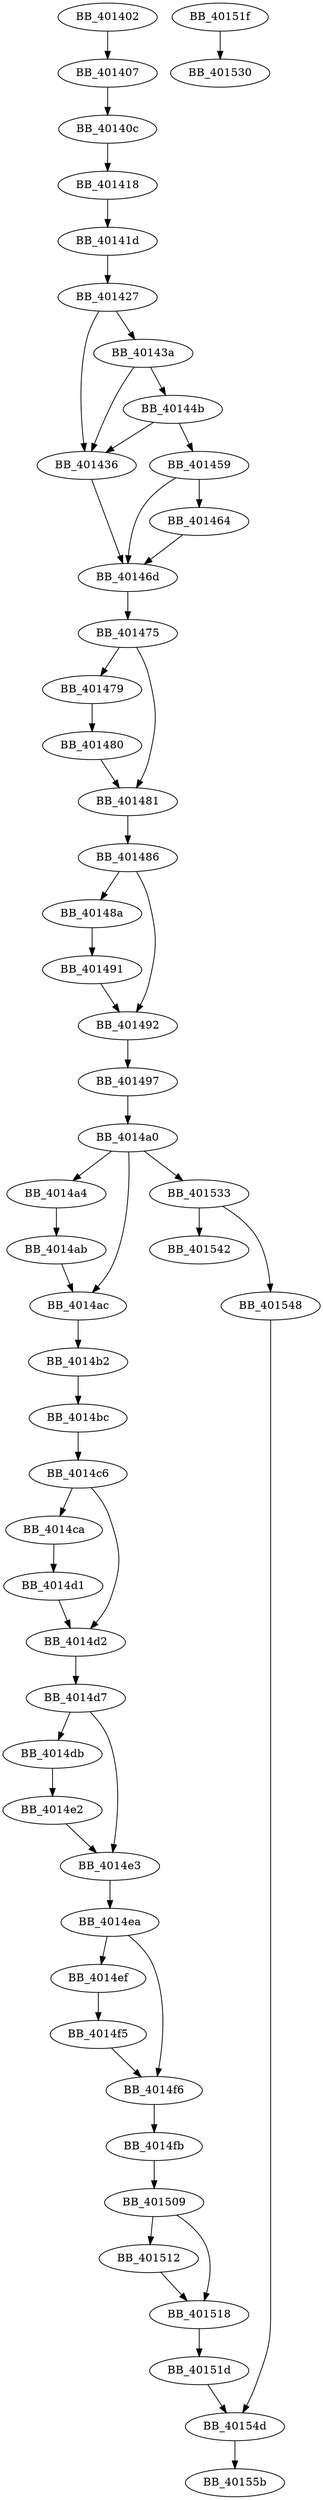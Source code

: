 DiGraph start{
BB_401402->BB_401407
BB_401407->BB_40140c
BB_40140c->BB_401418
BB_401418->BB_40141d
BB_40141d->BB_401427
BB_401427->BB_401436
BB_401427->BB_40143a
BB_401436->BB_40146d
BB_40143a->BB_401436
BB_40143a->BB_40144b
BB_40144b->BB_401436
BB_40144b->BB_401459
BB_401459->BB_401464
BB_401459->BB_40146d
BB_401464->BB_40146d
BB_40146d->BB_401475
BB_401475->BB_401479
BB_401475->BB_401481
BB_401479->BB_401480
BB_401480->BB_401481
BB_401481->BB_401486
BB_401486->BB_40148a
BB_401486->BB_401492
BB_40148a->BB_401491
BB_401491->BB_401492
BB_401492->BB_401497
BB_401497->BB_4014a0
BB_4014a0->BB_4014a4
BB_4014a0->BB_4014ac
BB_4014a0->BB_401533
BB_4014a4->BB_4014ab
BB_4014ab->BB_4014ac
BB_4014ac->BB_4014b2
BB_4014b2->BB_4014bc
BB_4014bc->BB_4014c6
BB_4014c6->BB_4014ca
BB_4014c6->BB_4014d2
BB_4014ca->BB_4014d1
BB_4014d1->BB_4014d2
BB_4014d2->BB_4014d7
BB_4014d7->BB_4014db
BB_4014d7->BB_4014e3
BB_4014db->BB_4014e2
BB_4014e2->BB_4014e3
BB_4014e3->BB_4014ea
BB_4014ea->BB_4014ef
BB_4014ea->BB_4014f6
BB_4014ef->BB_4014f5
BB_4014f5->BB_4014f6
BB_4014f6->BB_4014fb
BB_4014fb->BB_401509
BB_401509->BB_401512
BB_401509->BB_401518
BB_401512->BB_401518
BB_401518->BB_40151d
BB_40151d->BB_40154d
BB_40151f->BB_401530
BB_401533->BB_401542
BB_401533->BB_401548
BB_401548->BB_40154d
BB_40154d->BB_40155b
}
